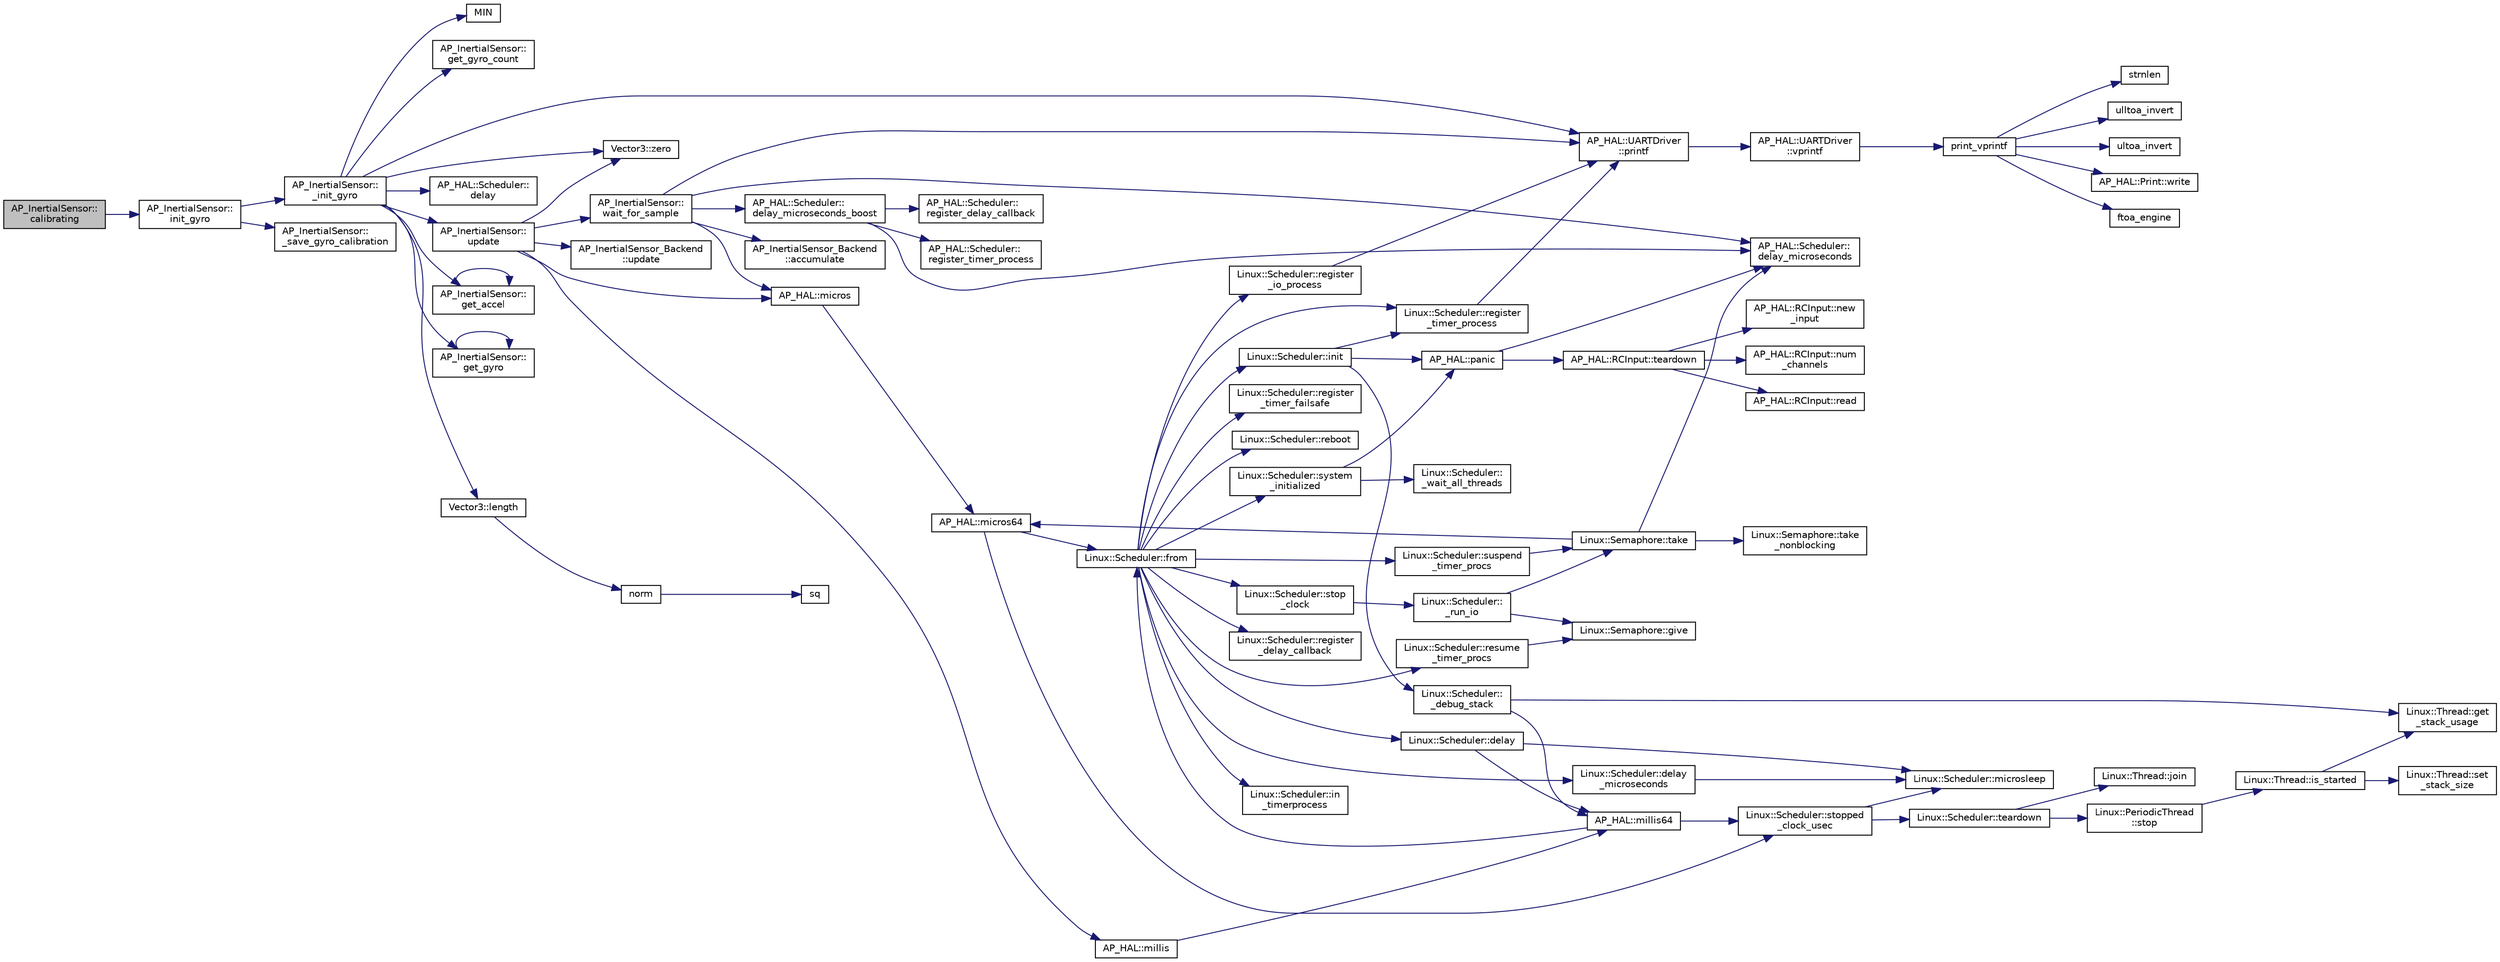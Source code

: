 digraph "AP_InertialSensor::calibrating"
{
 // INTERACTIVE_SVG=YES
  edge [fontname="Helvetica",fontsize="10",labelfontname="Helvetica",labelfontsize="10"];
  node [fontname="Helvetica",fontsize="10",shape=record];
  rankdir="LR";
  Node1 [label="AP_InertialSensor::\lcalibrating",height=0.2,width=0.4,color="black", fillcolor="grey75", style="filled", fontcolor="black"];
  Node1 -> Node2 [color="midnightblue",fontsize="10",style="solid",fontname="Helvetica"];
  Node2 [label="AP_InertialSensor::\linit_gyro",height=0.2,width=0.4,color="black", fillcolor="white", style="filled",URL="$classAP__InertialSensor.html#a424609d1eb3dc8473040c9e6f87771ad"];
  Node2 -> Node3 [color="midnightblue",fontsize="10",style="solid",fontname="Helvetica"];
  Node3 [label="AP_InertialSensor::\l_init_gyro",height=0.2,width=0.4,color="black", fillcolor="white", style="filled",URL="$classAP__InertialSensor.html#a8744303832541bef0025d9698468938c"];
  Node3 -> Node4 [color="midnightblue",fontsize="10",style="solid",fontname="Helvetica"];
  Node4 [label="MIN",height=0.2,width=0.4,color="black", fillcolor="white", style="filled",URL="$AP__Math_8h.html#a6b187a3fa1e9f663e89175e7e8e213d6"];
  Node3 -> Node5 [color="midnightblue",fontsize="10",style="solid",fontname="Helvetica"];
  Node5 [label="AP_InertialSensor::\lget_gyro_count",height=0.2,width=0.4,color="black", fillcolor="white", style="filled",URL="$classAP__InertialSensor.html#aef7fac4fe6ae817ed325f9e35735e94d"];
  Node3 -> Node6 [color="midnightblue",fontsize="10",style="solid",fontname="Helvetica"];
  Node6 [label="AP_HAL::UARTDriver\l::printf",height=0.2,width=0.4,color="black", fillcolor="white", style="filled",URL="$classAP__HAL_1_1UARTDriver.html#a6ceedc792594e59fc7d80b39a435f027"];
  Node6 -> Node7 [color="midnightblue",fontsize="10",style="solid",fontname="Helvetica"];
  Node7 [label="AP_HAL::UARTDriver\l::vprintf",height=0.2,width=0.4,color="black", fillcolor="white", style="filled",URL="$classAP__HAL_1_1UARTDriver.html#aa8abfb6d6641299472c29ac1edde559f"];
  Node7 -> Node8 [color="midnightblue",fontsize="10",style="solid",fontname="Helvetica"];
  Node8 [label="print_vprintf",height=0.2,width=0.4,color="black", fillcolor="white", style="filled",URL="$print__vprintf_8cpp.html#a1534eaeab54696df96975b56d9f49212"];
  Node8 -> Node9 [color="midnightblue",fontsize="10",style="solid",fontname="Helvetica"];
  Node9 [label="AP_HAL::Print::write",height=0.2,width=0.4,color="black", fillcolor="white", style="filled",URL="$classAP__HAL_1_1Print.html#acc65391952a43334f8f5c9bef341f501"];
  Node8 -> Node10 [color="midnightblue",fontsize="10",style="solid",fontname="Helvetica"];
  Node10 [label="ftoa_engine",height=0.2,width=0.4,color="black", fillcolor="white", style="filled",URL="$ftoa__engine_8cpp.html#a1c28234da8f20b43c85890d4bb452947"];
  Node8 -> Node11 [color="midnightblue",fontsize="10",style="solid",fontname="Helvetica"];
  Node11 [label="strnlen",height=0.2,width=0.4,color="black", fillcolor="white", style="filled",URL="$replace_8cpp.html#a880bcc7b85a09e6254691bebd5344b51"];
  Node8 -> Node12 [color="midnightblue",fontsize="10",style="solid",fontname="Helvetica"];
  Node12 [label="ulltoa_invert",height=0.2,width=0.4,color="black", fillcolor="white", style="filled",URL="$utoa__invert_8cpp.html#a34926f552460b47c414ec4d83b32815c"];
  Node8 -> Node13 [color="midnightblue",fontsize="10",style="solid",fontname="Helvetica"];
  Node13 [label="ultoa_invert",height=0.2,width=0.4,color="black", fillcolor="white", style="filled",URL="$utoa__invert_8cpp.html#a5d99bba8e697c1e11da489d88fca8559"];
  Node3 -> Node14 [color="midnightblue",fontsize="10",style="solid",fontname="Helvetica"];
  Node14 [label="Vector3::zero",height=0.2,width=0.4,color="black", fillcolor="white", style="filled",URL="$classVector3.html#adf1769d5ee5df2f8585df2f540fa5efe"];
  Node3 -> Node15 [color="midnightblue",fontsize="10",style="solid",fontname="Helvetica"];
  Node15 [label="AP_HAL::Scheduler::\ldelay",height=0.2,width=0.4,color="black", fillcolor="white", style="filled",URL="$classAP__HAL_1_1Scheduler.html#ab3175e2e6223ccfe82f957e41cc12b26"];
  Node3 -> Node16 [color="midnightblue",fontsize="10",style="solid",fontname="Helvetica"];
  Node16 [label="AP_InertialSensor::\lupdate",height=0.2,width=0.4,color="black", fillcolor="white", style="filled",URL="$classAP__InertialSensor.html#a2ab4e9e49af5ae38f38d3818fde2b675"];
  Node16 -> Node17 [color="midnightblue",fontsize="10",style="solid",fontname="Helvetica"];
  Node17 [label="AP_InertialSensor::\lwait_for_sample",height=0.2,width=0.4,color="black", fillcolor="white", style="filled",URL="$classAP__InertialSensor.html#aa4faf114689e827390b5da7bc6fd5f20"];
  Node17 -> Node18 [color="midnightblue",fontsize="10",style="solid",fontname="Helvetica"];
  Node18 [label="AP_HAL::micros",height=0.2,width=0.4,color="black", fillcolor="white", style="filled",URL="$namespaceAP__HAL.html#a8293355e35887733b1fd151aef08a787"];
  Node18 -> Node19 [color="midnightblue",fontsize="10",style="solid",fontname="Helvetica"];
  Node19 [label="AP_HAL::micros64",height=0.2,width=0.4,color="black", fillcolor="white", style="filled",URL="$namespaceAP__HAL.html#a7aa0ce7625c9680e30ff4a99940907a5"];
  Node19 -> Node20 [color="midnightblue",fontsize="10",style="solid",fontname="Helvetica"];
  Node20 [label="Linux::Scheduler::from",height=0.2,width=0.4,color="black", fillcolor="white", style="filled",URL="$classLinux_1_1Scheduler.html#a53ecaae0fdc72f85bd57c4b0cff93653"];
  Node20 -> Node21 [color="midnightblue",fontsize="10",style="solid",fontname="Helvetica"];
  Node21 [label="Linux::Scheduler::init",height=0.2,width=0.4,color="black", fillcolor="white", style="filled",URL="$classLinux_1_1Scheduler.html#a3d77c332e051c28c83fb07757e7100bd"];
  Node21 -> Node22 [color="midnightblue",fontsize="10",style="solid",fontname="Helvetica"];
  Node22 [label="AP_HAL::panic",height=0.2,width=0.4,color="black", fillcolor="white", style="filled",URL="$namespaceAP__HAL.html#a71832f03d849a0c088f04fc98d3c8143"];
  Node22 -> Node23 [color="midnightblue",fontsize="10",style="solid",fontname="Helvetica"];
  Node23 [label="AP_HAL::RCInput::teardown",height=0.2,width=0.4,color="black", fillcolor="white", style="filled",URL="$classAP__HAL_1_1RCInput.html#a2bea13d38f2b9ae8bf5193a3a69f0a31"];
  Node23 -> Node24 [color="midnightblue",fontsize="10",style="solid",fontname="Helvetica"];
  Node24 [label="AP_HAL::RCInput::new\l_input",height=0.2,width=0.4,color="black", fillcolor="white", style="filled",URL="$classAP__HAL_1_1RCInput.html#aee1fade33080edef83dd7db0fad0f7da"];
  Node23 -> Node25 [color="midnightblue",fontsize="10",style="solid",fontname="Helvetica"];
  Node25 [label="AP_HAL::RCInput::num\l_channels",height=0.2,width=0.4,color="black", fillcolor="white", style="filled",URL="$classAP__HAL_1_1RCInput.html#ae55f959c6115c1f41783af3a2b6c4fcd"];
  Node23 -> Node26 [color="midnightblue",fontsize="10",style="solid",fontname="Helvetica"];
  Node26 [label="AP_HAL::RCInput::read",height=0.2,width=0.4,color="black", fillcolor="white", style="filled",URL="$classAP__HAL_1_1RCInput.html#a078fd7e6d2e6a899009ec674a8e03498"];
  Node22 -> Node27 [color="midnightblue",fontsize="10",style="solid",fontname="Helvetica"];
  Node27 [label="AP_HAL::Scheduler::\ldelay_microseconds",height=0.2,width=0.4,color="black", fillcolor="white", style="filled",URL="$classAP__HAL_1_1Scheduler.html#a78c4f1b1f192ac1c99544b6cc8f099b0"];
  Node21 -> Node28 [color="midnightblue",fontsize="10",style="solid",fontname="Helvetica"];
  Node28 [label="Linux::Scheduler::register\l_timer_process",height=0.2,width=0.4,color="black", fillcolor="white", style="filled",URL="$classLinux_1_1Scheduler.html#a02a34a123dfebaf360f7010745e1e646"];
  Node28 -> Node6 [color="midnightblue",fontsize="10",style="solid",fontname="Helvetica"];
  Node21 -> Node29 [color="midnightblue",fontsize="10",style="solid",fontname="Helvetica"];
  Node29 [label="Linux::Scheduler::\l_debug_stack",height=0.2,width=0.4,color="black", fillcolor="white", style="filled",URL="$classLinux_1_1Scheduler.html#a163eb7b285c95b1b1d036fc61d723910"];
  Node29 -> Node30 [color="midnightblue",fontsize="10",style="solid",fontname="Helvetica"];
  Node30 [label="AP_HAL::millis64",height=0.2,width=0.4,color="black", fillcolor="white", style="filled",URL="$namespaceAP__HAL.html#a59336c5fceaf28a76d1df1581a87a25d"];
  Node30 -> Node20 [color="midnightblue",fontsize="10",style="solid",fontname="Helvetica"];
  Node30 -> Node31 [color="midnightblue",fontsize="10",style="solid",fontname="Helvetica"];
  Node31 [label="Linux::Scheduler::stopped\l_clock_usec",height=0.2,width=0.4,color="black", fillcolor="white", style="filled",URL="$classLinux_1_1Scheduler.html#a682b4c34f330f66db5ab4aa5d96e13f9"];
  Node31 -> Node32 [color="midnightblue",fontsize="10",style="solid",fontname="Helvetica"];
  Node32 [label="Linux::Scheduler::microsleep",height=0.2,width=0.4,color="black", fillcolor="white", style="filled",URL="$classLinux_1_1Scheduler.html#a647872aff158b510c56862f51f951538"];
  Node31 -> Node33 [color="midnightblue",fontsize="10",style="solid",fontname="Helvetica"];
  Node33 [label="Linux::Scheduler::teardown",height=0.2,width=0.4,color="black", fillcolor="white", style="filled",URL="$classLinux_1_1Scheduler.html#ab373a83d818679432520ea881044b2a7"];
  Node33 -> Node34 [color="midnightblue",fontsize="10",style="solid",fontname="Helvetica"];
  Node34 [label="Linux::PeriodicThread\l::stop",height=0.2,width=0.4,color="black", fillcolor="white", style="filled",URL="$classLinux_1_1PeriodicThread.html#a136aaf6e713f63b246fc4a2905e6e9a1"];
  Node34 -> Node35 [color="midnightblue",fontsize="10",style="solid",fontname="Helvetica"];
  Node35 [label="Linux::Thread::is_started",height=0.2,width=0.4,color="black", fillcolor="white", style="filled",URL="$classLinux_1_1Thread.html#a240d7b48a9a8eb43638f67295a1819e5"];
  Node35 -> Node36 [color="midnightblue",fontsize="10",style="solid",fontname="Helvetica"];
  Node36 [label="Linux::Thread::get\l_stack_usage",height=0.2,width=0.4,color="black", fillcolor="white", style="filled",URL="$classLinux_1_1Thread.html#a6884970a0811ae21953c57fb98aa6e96"];
  Node35 -> Node37 [color="midnightblue",fontsize="10",style="solid",fontname="Helvetica"];
  Node37 [label="Linux::Thread::set\l_stack_size",height=0.2,width=0.4,color="black", fillcolor="white", style="filled",URL="$classLinux_1_1Thread.html#a8d3282b714faaf68eae534e9276419f0"];
  Node33 -> Node38 [color="midnightblue",fontsize="10",style="solid",fontname="Helvetica"];
  Node38 [label="Linux::Thread::join",height=0.2,width=0.4,color="black", fillcolor="white", style="filled",URL="$classLinux_1_1Thread.html#a32b7d184279634922e2f3b23b584fbcd"];
  Node29 -> Node36 [color="midnightblue",fontsize="10",style="solid",fontname="Helvetica"];
  Node20 -> Node39 [color="midnightblue",fontsize="10",style="solid",fontname="Helvetica"];
  Node39 [label="Linux::Scheduler::delay",height=0.2,width=0.4,color="black", fillcolor="white", style="filled",URL="$classLinux_1_1Scheduler.html#a14f3239ecbb9889823b20dc9de655c2f"];
  Node39 -> Node30 [color="midnightblue",fontsize="10",style="solid",fontname="Helvetica"];
  Node39 -> Node32 [color="midnightblue",fontsize="10",style="solid",fontname="Helvetica"];
  Node20 -> Node40 [color="midnightblue",fontsize="10",style="solid",fontname="Helvetica"];
  Node40 [label="Linux::Scheduler::delay\l_microseconds",height=0.2,width=0.4,color="black", fillcolor="white", style="filled",URL="$classLinux_1_1Scheduler.html#a4cffd5bcba0175bf49c7aa75ff3bf09a"];
  Node40 -> Node32 [color="midnightblue",fontsize="10",style="solid",fontname="Helvetica"];
  Node20 -> Node41 [color="midnightblue",fontsize="10",style="solid",fontname="Helvetica"];
  Node41 [label="Linux::Scheduler::register\l_delay_callback",height=0.2,width=0.4,color="black", fillcolor="white", style="filled",URL="$classLinux_1_1Scheduler.html#a5cb50b637d5fd3e5f9220bc23db0fb3f"];
  Node20 -> Node28 [color="midnightblue",fontsize="10",style="solid",fontname="Helvetica"];
  Node20 -> Node42 [color="midnightblue",fontsize="10",style="solid",fontname="Helvetica"];
  Node42 [label="Linux::Scheduler::register\l_io_process",height=0.2,width=0.4,color="black", fillcolor="white", style="filled",URL="$classLinux_1_1Scheduler.html#aa2be97cb8686d72cc322fb38f69a940c"];
  Node42 -> Node6 [color="midnightblue",fontsize="10",style="solid",fontname="Helvetica"];
  Node20 -> Node43 [color="midnightblue",fontsize="10",style="solid",fontname="Helvetica"];
  Node43 [label="Linux::Scheduler::suspend\l_timer_procs",height=0.2,width=0.4,color="black", fillcolor="white", style="filled",URL="$classLinux_1_1Scheduler.html#abba967d02c28cb0b16a7cebbff9bc6d6"];
  Node43 -> Node44 [color="midnightblue",fontsize="10",style="solid",fontname="Helvetica"];
  Node44 [label="Linux::Semaphore::take",height=0.2,width=0.4,color="black", fillcolor="white", style="filled",URL="$classLinux_1_1Semaphore.html#afc4c8706abb7e68aa4001ea372dc614e"];
  Node44 -> Node45 [color="midnightblue",fontsize="10",style="solid",fontname="Helvetica"];
  Node45 [label="Linux::Semaphore::take\l_nonblocking",height=0.2,width=0.4,color="black", fillcolor="white", style="filled",URL="$classLinux_1_1Semaphore.html#a561b4f40f3a76335f1a686c2aed526f9"];
  Node44 -> Node19 [color="midnightblue",fontsize="10",style="solid",fontname="Helvetica"];
  Node44 -> Node27 [color="midnightblue",fontsize="10",style="solid",fontname="Helvetica"];
  Node20 -> Node46 [color="midnightblue",fontsize="10",style="solid",fontname="Helvetica"];
  Node46 [label="Linux::Scheduler::resume\l_timer_procs",height=0.2,width=0.4,color="black", fillcolor="white", style="filled",URL="$classLinux_1_1Scheduler.html#aee4e701b92cb4721c4de1bfcdcded70c"];
  Node46 -> Node47 [color="midnightblue",fontsize="10",style="solid",fontname="Helvetica"];
  Node47 [label="Linux::Semaphore::give",height=0.2,width=0.4,color="black", fillcolor="white", style="filled",URL="$classLinux_1_1Semaphore.html#a216f91636f64b57b59d43ef64af91624"];
  Node20 -> Node48 [color="midnightblue",fontsize="10",style="solid",fontname="Helvetica"];
  Node48 [label="Linux::Scheduler::in\l_timerprocess",height=0.2,width=0.4,color="black", fillcolor="white", style="filled",URL="$classLinux_1_1Scheduler.html#af23753e7c6bfa97553db215a64235455"];
  Node20 -> Node49 [color="midnightblue",fontsize="10",style="solid",fontname="Helvetica"];
  Node49 [label="Linux::Scheduler::register\l_timer_failsafe",height=0.2,width=0.4,color="black", fillcolor="white", style="filled",URL="$classLinux_1_1Scheduler.html#ac193459e3575c7a0588fdc72250c2044"];
  Node20 -> Node50 [color="midnightblue",fontsize="10",style="solid",fontname="Helvetica"];
  Node50 [label="Linux::Scheduler::system\l_initialized",height=0.2,width=0.4,color="black", fillcolor="white", style="filled",URL="$classLinux_1_1Scheduler.html#ad6070a7ee637adf5101b1e6b6efbf8f6"];
  Node50 -> Node22 [color="midnightblue",fontsize="10",style="solid",fontname="Helvetica"];
  Node50 -> Node51 [color="midnightblue",fontsize="10",style="solid",fontname="Helvetica"];
  Node51 [label="Linux::Scheduler::\l_wait_all_threads",height=0.2,width=0.4,color="black", fillcolor="white", style="filled",URL="$classLinux_1_1Scheduler.html#ac52c8da3f1f4fd79c50bd64379daf399"];
  Node20 -> Node52 [color="midnightblue",fontsize="10",style="solid",fontname="Helvetica"];
  Node52 [label="Linux::Scheduler::reboot",height=0.2,width=0.4,color="black", fillcolor="white", style="filled",URL="$classLinux_1_1Scheduler.html#ae72cfa66c849ffd882ef518c35c71e69"];
  Node20 -> Node53 [color="midnightblue",fontsize="10",style="solid",fontname="Helvetica"];
  Node53 [label="Linux::Scheduler::stop\l_clock",height=0.2,width=0.4,color="black", fillcolor="white", style="filled",URL="$classLinux_1_1Scheduler.html#a392aebafcdfe9a812e4db4b7a9dcce9c"];
  Node53 -> Node54 [color="midnightblue",fontsize="10",style="solid",fontname="Helvetica"];
  Node54 [label="Linux::Scheduler::\l_run_io",height=0.2,width=0.4,color="black", fillcolor="white", style="filled",URL="$classLinux_1_1Scheduler.html#a70b024d7d0886bf47b46cc3ee310d638"];
  Node54 -> Node44 [color="midnightblue",fontsize="10",style="solid",fontname="Helvetica"];
  Node54 -> Node47 [color="midnightblue",fontsize="10",style="solid",fontname="Helvetica"];
  Node19 -> Node31 [color="midnightblue",fontsize="10",style="solid",fontname="Helvetica"];
  Node17 -> Node55 [color="midnightblue",fontsize="10",style="solid",fontname="Helvetica"];
  Node55 [label="AP_HAL::Scheduler::\ldelay_microseconds_boost",height=0.2,width=0.4,color="black", fillcolor="white", style="filled",URL="$classAP__HAL_1_1Scheduler.html#aa0beaea3a0ce331569f7617c10a06f53"];
  Node55 -> Node27 [color="midnightblue",fontsize="10",style="solid",fontname="Helvetica"];
  Node55 -> Node56 [color="midnightblue",fontsize="10",style="solid",fontname="Helvetica"];
  Node56 [label="AP_HAL::Scheduler::\lregister_delay_callback",height=0.2,width=0.4,color="black", fillcolor="white", style="filled",URL="$classAP__HAL_1_1Scheduler.html#a2414a759112e5b82a5d531776ab94520"];
  Node55 -> Node57 [color="midnightblue",fontsize="10",style="solid",fontname="Helvetica"];
  Node57 [label="AP_HAL::Scheduler::\lregister_timer_process",height=0.2,width=0.4,color="black", fillcolor="white", style="filled",URL="$classAP__HAL_1_1Scheduler.html#ac2c4230957d5dbd3c2fd104af2794b4f"];
  Node17 -> Node58 [color="midnightblue",fontsize="10",style="solid",fontname="Helvetica"];
  Node58 [label="AP_InertialSensor_Backend\l::accumulate",height=0.2,width=0.4,color="black", fillcolor="white", style="filled",URL="$classAP__InertialSensor__Backend.html#af4c09c40d7977ee0406c91134d6c3dca"];
  Node17 -> Node27 [color="midnightblue",fontsize="10",style="solid",fontname="Helvetica"];
  Node17 -> Node6 [color="midnightblue",fontsize="10",style="solid",fontname="Helvetica"];
  Node16 -> Node59 [color="midnightblue",fontsize="10",style="solid",fontname="Helvetica"];
  Node59 [label="AP_InertialSensor_Backend\l::update",height=0.2,width=0.4,color="black", fillcolor="white", style="filled",URL="$classAP__InertialSensor__Backend.html#a7016ddeb343d823f9fe518fd414ba848"];
  Node16 -> Node14 [color="midnightblue",fontsize="10",style="solid",fontname="Helvetica"];
  Node16 -> Node60 [color="midnightblue",fontsize="10",style="solid",fontname="Helvetica"];
  Node60 [label="AP_HAL::millis",height=0.2,width=0.4,color="black", fillcolor="white", style="filled",URL="$namespaceAP__HAL.html#a77dffbb18891996280308e21316ec186"];
  Node60 -> Node30 [color="midnightblue",fontsize="10",style="solid",fontname="Helvetica"];
  Node16 -> Node18 [color="midnightblue",fontsize="10",style="solid",fontname="Helvetica"];
  Node3 -> Node61 [color="midnightblue",fontsize="10",style="solid",fontname="Helvetica"];
  Node61 [label="AP_InertialSensor::\lget_accel",height=0.2,width=0.4,color="black", fillcolor="white", style="filled",URL="$classAP__InertialSensor.html#a0e468eca65e425f017c8467039900573"];
  Node61 -> Node61 [color="midnightblue",fontsize="10",style="solid",fontname="Helvetica"];
  Node3 -> Node62 [color="midnightblue",fontsize="10",style="solid",fontname="Helvetica"];
  Node62 [label="AP_InertialSensor::\lget_gyro",height=0.2,width=0.4,color="black", fillcolor="white", style="filled",URL="$classAP__InertialSensor.html#a2dfdb20e8bf86d75cf1e03f0b205ad77"];
  Node62 -> Node62 [color="midnightblue",fontsize="10",style="solid",fontname="Helvetica"];
  Node3 -> Node63 [color="midnightblue",fontsize="10",style="solid",fontname="Helvetica"];
  Node63 [label="Vector3::length",height=0.2,width=0.4,color="black", fillcolor="white", style="filled",URL="$classVector3.html#ac1fd5514e368a1e1c2d13f71eda18345"];
  Node63 -> Node64 [color="midnightblue",fontsize="10",style="solid",fontname="Helvetica"];
  Node64 [label="norm",height=0.2,width=0.4,color="black", fillcolor="white", style="filled",URL="$AP__Math_8h.html#adc76d4a5e5c9ae8cb7ab17b55c40d636"];
  Node64 -> Node65 [color="midnightblue",fontsize="10",style="solid",fontname="Helvetica"];
  Node65 [label="sq",height=0.2,width=0.4,color="black", fillcolor="white", style="filled",URL="$AP__Math_8h.html#a0375e3d67fd3911cacee5c3e1408c0f2"];
  Node2 -> Node66 [color="midnightblue",fontsize="10",style="solid",fontname="Helvetica"];
  Node66 [label="AP_InertialSensor::\l_save_gyro_calibration",height=0.2,width=0.4,color="black", fillcolor="white", style="filled",URL="$classAP__InertialSensor.html#aa5bb8e95e3d8044619c673b36815125a"];
}
